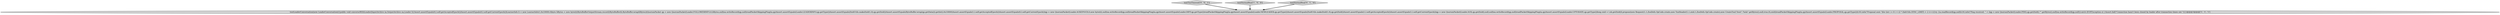 digraph {
3 [style = filled, label = "testTxnTimeout['0', '0', '1']", fillcolor = lightgray, shape = diamond image = "AAA0AAABBB3BBB"];
0 [style = filled, label = "testNormalRun['1', '0', '0']", fillcolor = lightgray, shape = diamond image = "AAA0AAABBB1BBB"];
1 [style = filled, label = "testLeaderConversation(new LeaderConversation(){public void converseWithLeader(InputArchive ia,OutputArchive oa,Leader l){Assert.assertEquals(0,l.self.getAcceptedEpoch())Assert.assertEquals(0,l.self.getCurrentEpoch())LearnerInfo li = new LearnerInfo(1,0x10000,0)byte liBytes = new byte((((ByteBufferOutputStream.record2ByteBuffer(li,ByteBuffer.wrap(liBytes))QuorumPacket qp = new QuorumPacket(Leader.FOLLOWERINFO,0,liBytes,null)oa.writeRecord(qp,null)readPacketSkippingPing(ia,qp)Assert.assertEquals(Leader.LEADERINFO,qp.getType())Assert.assertEquals(ZxidUtils.makeZxid(1,0),qp.getZxid())Assert.assertEquals(ByteBuffer.wrap(qp.getData()).getInt(),0x10000)Assert.assertEquals(1,l.self.getAcceptedEpoch())Assert.assertEquals(0,l.self.getCurrentEpoch())qp = new QuorumPacket(Leader.ACKEPOCH,0,new byte((((,null)oa.writeRecord(qp,null)readPacketSkippingPing(ia,qp)Assert.assertEquals(Leader.DIFF,qp.getType())readPacketSkippingPing(ia,qp)Assert.assertEquals(Leader.NEWLEADER,qp.getType())Assert.assertEquals(ZxidUtils.makeZxid(1,0),qp.getZxid())Assert.assertEquals(1,l.self.getAcceptedEpoch())Assert.assertEquals(1,l.self.getCurrentEpoch())qp = new QuorumPacket(Leader.ACK,qp.getZxid(),null,null)oa.writeRecord(qp,null)readPacketSkippingPing(ia,qp)Assert.assertEquals(Leader.UPTODATE,qp.getType())long zxid = l.zk.getZxid()l.propose(new Request(1,1,ZooDefs.OpCode.create,new TxnHeader(1,1,zxid,1,ZooDefs.OpCode.create),new CreateTxn(\"/test\",\"hola\".getBytes(),null,true,0),zxid))readPacketSkippingPing(ia,qp)Assert.assertEquals(Leader.PROPOSAL,qp.getType())LOG.info(\"Proposal sent.\")for (int i = 0 i < (2 * ZabUtils.SYNC_LIMIT) + 2 i++){try {ia.readRecord(qp,null)LOG.info(\"Ping received: \" + i)qp = new QuorumPacket(Leader.PING,qp.getZxid(),\"\".getBytes(),null)oa.writeRecord(qp,null)}catch (EOFException e) }Assert.fail(\"Connection hasn't been closed by leader after transaction times out.\")}})@@@3@@@['1', '1', '1']", fillcolor = lightgray, shape = ellipse image = "AAA0AAABBB1BBB"];
2 [style = filled, label = "testNormalRun['0', '1', '0']", fillcolor = lightgray, shape = diamond image = "AAA0AAABBB2BBB"];
0->1 [style = bold, label=""];
2->1 [style = bold, label=""];
3->1 [style = bold, label=""];
}
